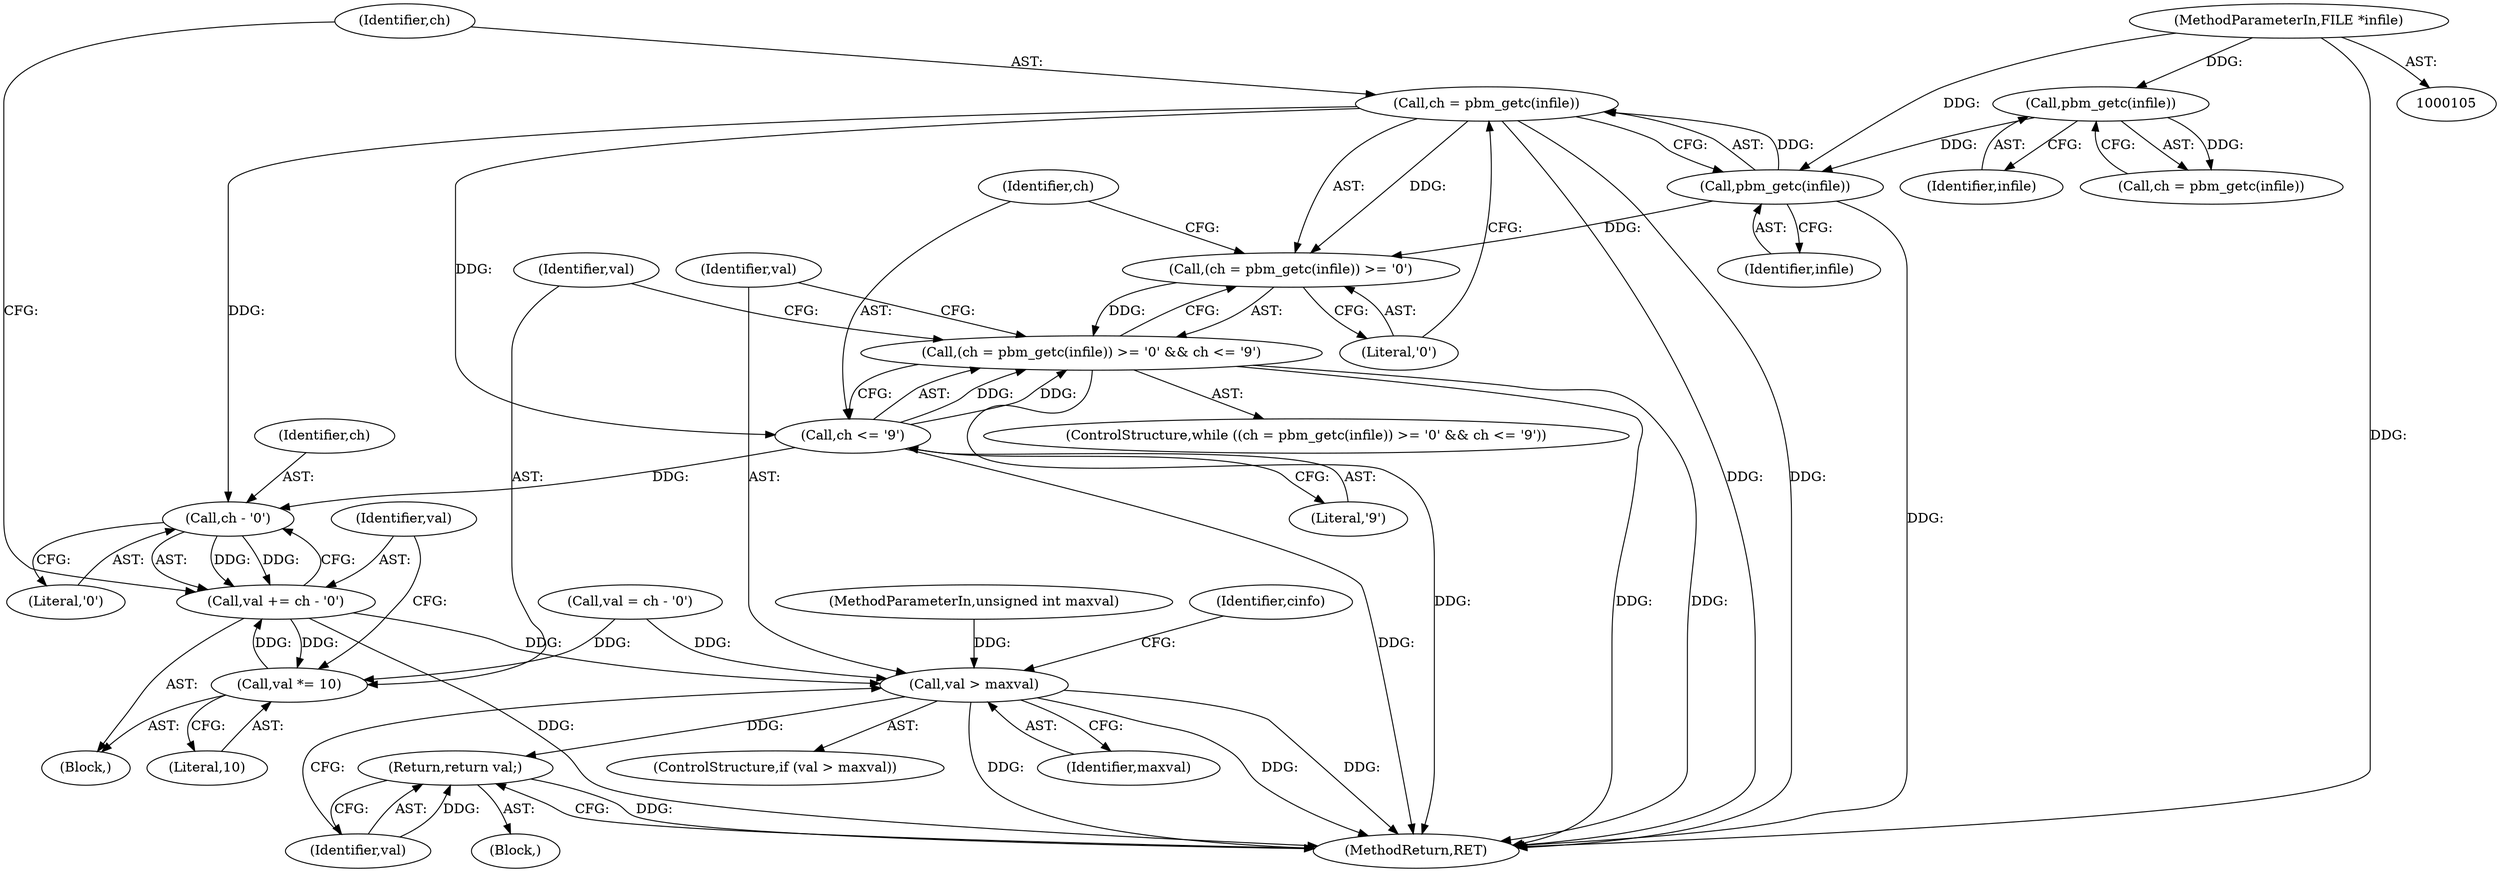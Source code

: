 digraph "0_libjpeg-turbo_9c78a04df4e44ef6487eee99c4258397f4fdca55_3@API" {
"1000159" [label="(Call,ch = pbm_getc(infile))"];
"1000161" [label="(Call,pbm_getc(infile))"];
"1000116" [label="(Call,pbm_getc(infile))"];
"1000107" [label="(MethodParameterIn,FILE *infile)"];
"1000158" [label="(Call,(ch = pbm_getc(infile)) >= '0')"];
"1000157" [label="(Call,(ch = pbm_getc(infile)) >= '0' && ch <= '9')"];
"1000164" [label="(Call,ch <= '9')"];
"1000173" [label="(Call,ch - '0')"];
"1000171" [label="(Call,val += ch - '0')"];
"1000168" [label="(Call,val *= 10)"];
"1000177" [label="(Call,val > maxval)"];
"1000183" [label="(Return,return val;)"];
"1000160" [label="(Identifier,ch)"];
"1000185" [label="(MethodReturn,RET)"];
"1000157" [label="(Call,(ch = pbm_getc(infile)) >= '0' && ch <= '9')"];
"1000151" [label="(Call,val = ch - '0')"];
"1000179" [label="(Identifier,maxval)"];
"1000107" [label="(MethodParameterIn,FILE *infile)"];
"1000172" [label="(Identifier,val)"];
"1000158" [label="(Call,(ch = pbm_getc(infile)) >= '0')"];
"1000183" [label="(Return,return val;)"];
"1000114" [label="(Call,ch = pbm_getc(infile))"];
"1000178" [label="(Identifier,val)"];
"1000177" [label="(Call,val > maxval)"];
"1000164" [label="(Call,ch <= '9')"];
"1000168" [label="(Call,val *= 10)"];
"1000162" [label="(Identifier,infile)"];
"1000171" [label="(Call,val += ch - '0')"];
"1000169" [label="(Identifier,val)"];
"1000116" [label="(Call,pbm_getc(infile))"];
"1000175" [label="(Literal,'0')"];
"1000176" [label="(ControlStructure,if (val > maxval))"];
"1000161" [label="(Call,pbm_getc(infile))"];
"1000156" [label="(ControlStructure,while ((ch = pbm_getc(infile)) >= '0' && ch <= '9'))"];
"1000174" [label="(Identifier,ch)"];
"1000181" [label="(Identifier,cinfo)"];
"1000184" [label="(Identifier,val)"];
"1000159" [label="(Call,ch = pbm_getc(infile))"];
"1000117" [label="(Identifier,infile)"];
"1000163" [label="(Literal,'0')"];
"1000109" [label="(Block,)"];
"1000108" [label="(MethodParameterIn,unsigned int maxval)"];
"1000166" [label="(Literal,'9')"];
"1000165" [label="(Identifier,ch)"];
"1000173" [label="(Call,ch - '0')"];
"1000170" [label="(Literal,10)"];
"1000167" [label="(Block,)"];
"1000159" -> "1000158"  [label="AST: "];
"1000159" -> "1000161"  [label="CFG: "];
"1000160" -> "1000159"  [label="AST: "];
"1000161" -> "1000159"  [label="AST: "];
"1000163" -> "1000159"  [label="CFG: "];
"1000159" -> "1000185"  [label="DDG: "];
"1000159" -> "1000185"  [label="DDG: "];
"1000159" -> "1000158"  [label="DDG: "];
"1000161" -> "1000159"  [label="DDG: "];
"1000159" -> "1000164"  [label="DDG: "];
"1000159" -> "1000173"  [label="DDG: "];
"1000161" -> "1000162"  [label="CFG: "];
"1000162" -> "1000161"  [label="AST: "];
"1000161" -> "1000185"  [label="DDG: "];
"1000161" -> "1000158"  [label="DDG: "];
"1000116" -> "1000161"  [label="DDG: "];
"1000107" -> "1000161"  [label="DDG: "];
"1000116" -> "1000114"  [label="AST: "];
"1000116" -> "1000117"  [label="CFG: "];
"1000117" -> "1000116"  [label="AST: "];
"1000114" -> "1000116"  [label="CFG: "];
"1000116" -> "1000114"  [label="DDG: "];
"1000107" -> "1000116"  [label="DDG: "];
"1000107" -> "1000105"  [label="AST: "];
"1000107" -> "1000185"  [label="DDG: "];
"1000158" -> "1000157"  [label="AST: "];
"1000158" -> "1000163"  [label="CFG: "];
"1000163" -> "1000158"  [label="AST: "];
"1000165" -> "1000158"  [label="CFG: "];
"1000157" -> "1000158"  [label="CFG: "];
"1000158" -> "1000157"  [label="DDG: "];
"1000157" -> "1000156"  [label="AST: "];
"1000157" -> "1000164"  [label="CFG: "];
"1000164" -> "1000157"  [label="AST: "];
"1000169" -> "1000157"  [label="CFG: "];
"1000178" -> "1000157"  [label="CFG: "];
"1000157" -> "1000185"  [label="DDG: "];
"1000157" -> "1000185"  [label="DDG: "];
"1000157" -> "1000185"  [label="DDG: "];
"1000164" -> "1000157"  [label="DDG: "];
"1000164" -> "1000157"  [label="DDG: "];
"1000164" -> "1000166"  [label="CFG: "];
"1000165" -> "1000164"  [label="AST: "];
"1000166" -> "1000164"  [label="AST: "];
"1000164" -> "1000185"  [label="DDG: "];
"1000164" -> "1000173"  [label="DDG: "];
"1000173" -> "1000171"  [label="AST: "];
"1000173" -> "1000175"  [label="CFG: "];
"1000174" -> "1000173"  [label="AST: "];
"1000175" -> "1000173"  [label="AST: "];
"1000171" -> "1000173"  [label="CFG: "];
"1000173" -> "1000171"  [label="DDG: "];
"1000173" -> "1000171"  [label="DDG: "];
"1000171" -> "1000167"  [label="AST: "];
"1000172" -> "1000171"  [label="AST: "];
"1000160" -> "1000171"  [label="CFG: "];
"1000171" -> "1000185"  [label="DDG: "];
"1000171" -> "1000168"  [label="DDG: "];
"1000168" -> "1000171"  [label="DDG: "];
"1000171" -> "1000177"  [label="DDG: "];
"1000168" -> "1000167"  [label="AST: "];
"1000168" -> "1000170"  [label="CFG: "];
"1000169" -> "1000168"  [label="AST: "];
"1000170" -> "1000168"  [label="AST: "];
"1000172" -> "1000168"  [label="CFG: "];
"1000151" -> "1000168"  [label="DDG: "];
"1000177" -> "1000176"  [label="AST: "];
"1000177" -> "1000179"  [label="CFG: "];
"1000178" -> "1000177"  [label="AST: "];
"1000179" -> "1000177"  [label="AST: "];
"1000181" -> "1000177"  [label="CFG: "];
"1000184" -> "1000177"  [label="CFG: "];
"1000177" -> "1000185"  [label="DDG: "];
"1000177" -> "1000185"  [label="DDG: "];
"1000177" -> "1000185"  [label="DDG: "];
"1000151" -> "1000177"  [label="DDG: "];
"1000108" -> "1000177"  [label="DDG: "];
"1000177" -> "1000183"  [label="DDG: "];
"1000183" -> "1000109"  [label="AST: "];
"1000183" -> "1000184"  [label="CFG: "];
"1000184" -> "1000183"  [label="AST: "];
"1000185" -> "1000183"  [label="CFG: "];
"1000183" -> "1000185"  [label="DDG: "];
"1000184" -> "1000183"  [label="DDG: "];
}
